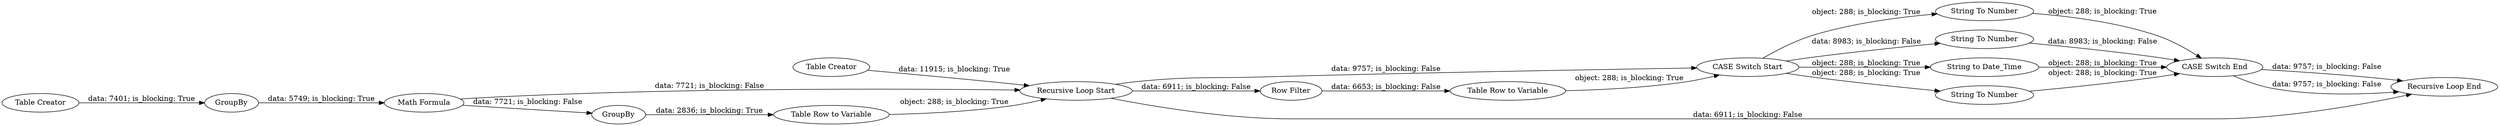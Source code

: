 digraph {
	"4688351576758561112_22" [label="CASE Switch Start"]
	"4286707542796253910_6" [label=GroupBy]
	"4286707542796253910_39" [label="Row Filter"]
	"4286707542796253910_13" [label="Table Creator"]
	"4286707542796253910_38" [label="Table Row to Variable"]
	"4286707542796253910_41" [label="Recursive Loop End"]
	"4688351576758561112_25" [label="String To Number"]
	"4688351576758561112_9" [label="String To Number"]
	"4286707542796253910_34" [label="Recursive Loop Start"]
	"4286707542796253910_17" [label="Table Row to Variable"]
	"4286707542796253910_37" [label=GroupBy]
	"4286707542796253910_2" [label="Table Creator"]
	"4286707542796253910_40" [label="Math Formula"]
	"4688351576758561112_43" [label="String to Date_Time"]
	"4688351576758561112_26" [label="CASE Switch End"]
	"4688351576758561112_42" [label="String To Number"]
	"4286707542796253910_37" -> "4286707542796253910_38" [label="data: 2836; is_blocking: True"]
	"4286707542796253910_2" -> "4286707542796253910_6" [label="data: 7401; is_blocking: True"]
	"4688351576758561112_26" -> "4286707542796253910_41" [label="data: 9757; is_blocking: False"]
	"4286707542796253910_40" -> "4286707542796253910_37" [label="data: 7721; is_blocking: False"]
	"4286707542796253910_38" -> "4286707542796253910_34" [label="object: 288; is_blocking: True"]
	"4688351576758561112_9" -> "4688351576758561112_26" [label="data: 8983; is_blocking: False"]
	"4688351576758561112_25" -> "4688351576758561112_26" [label="object: 288; is_blocking: True"]
	"4286707542796253910_17" -> "4688351576758561112_22" [label="object: 288; is_blocking: True"]
	"4688351576758561112_22" -> "4688351576758561112_43" [label="object: 288; is_blocking: True"]
	"4286707542796253910_6" -> "4286707542796253910_40" [label="data: 5749; is_blocking: True"]
	"4688351576758561112_22" -> "4688351576758561112_42" [label="object: 288; is_blocking: True"]
	"4286707542796253910_34" -> "4286707542796253910_41" [label="data: 6911; is_blocking: False"]
	"4286707542796253910_34" -> "4688351576758561112_22" [label="data: 9757; is_blocking: False"]
	"4286707542796253910_39" -> "4286707542796253910_17" [label="data: 6653; is_blocking: False"]
	"4286707542796253910_40" -> "4286707542796253910_34" [label="data: 7721; is_blocking: False"]
	"4286707542796253910_34" -> "4286707542796253910_39" [label="data: 6911; is_blocking: False"]
	"4688351576758561112_22" -> "4688351576758561112_9" [label="data: 8983; is_blocking: False"]
	"4688351576758561112_42" -> "4688351576758561112_26" [label="object: 288; is_blocking: True"]
	"4688351576758561112_26" -> "4286707542796253910_41" [label="data: 9757; is_blocking: False"]
	"4688351576758561112_22" -> "4688351576758561112_25" [label="object: 288; is_blocking: True"]
	"4286707542796253910_13" -> "4286707542796253910_34" [label="data: 11915; is_blocking: True"]
	"4688351576758561112_43" -> "4688351576758561112_26" [label="object: 288; is_blocking: True"]
	rankdir=LR
}
